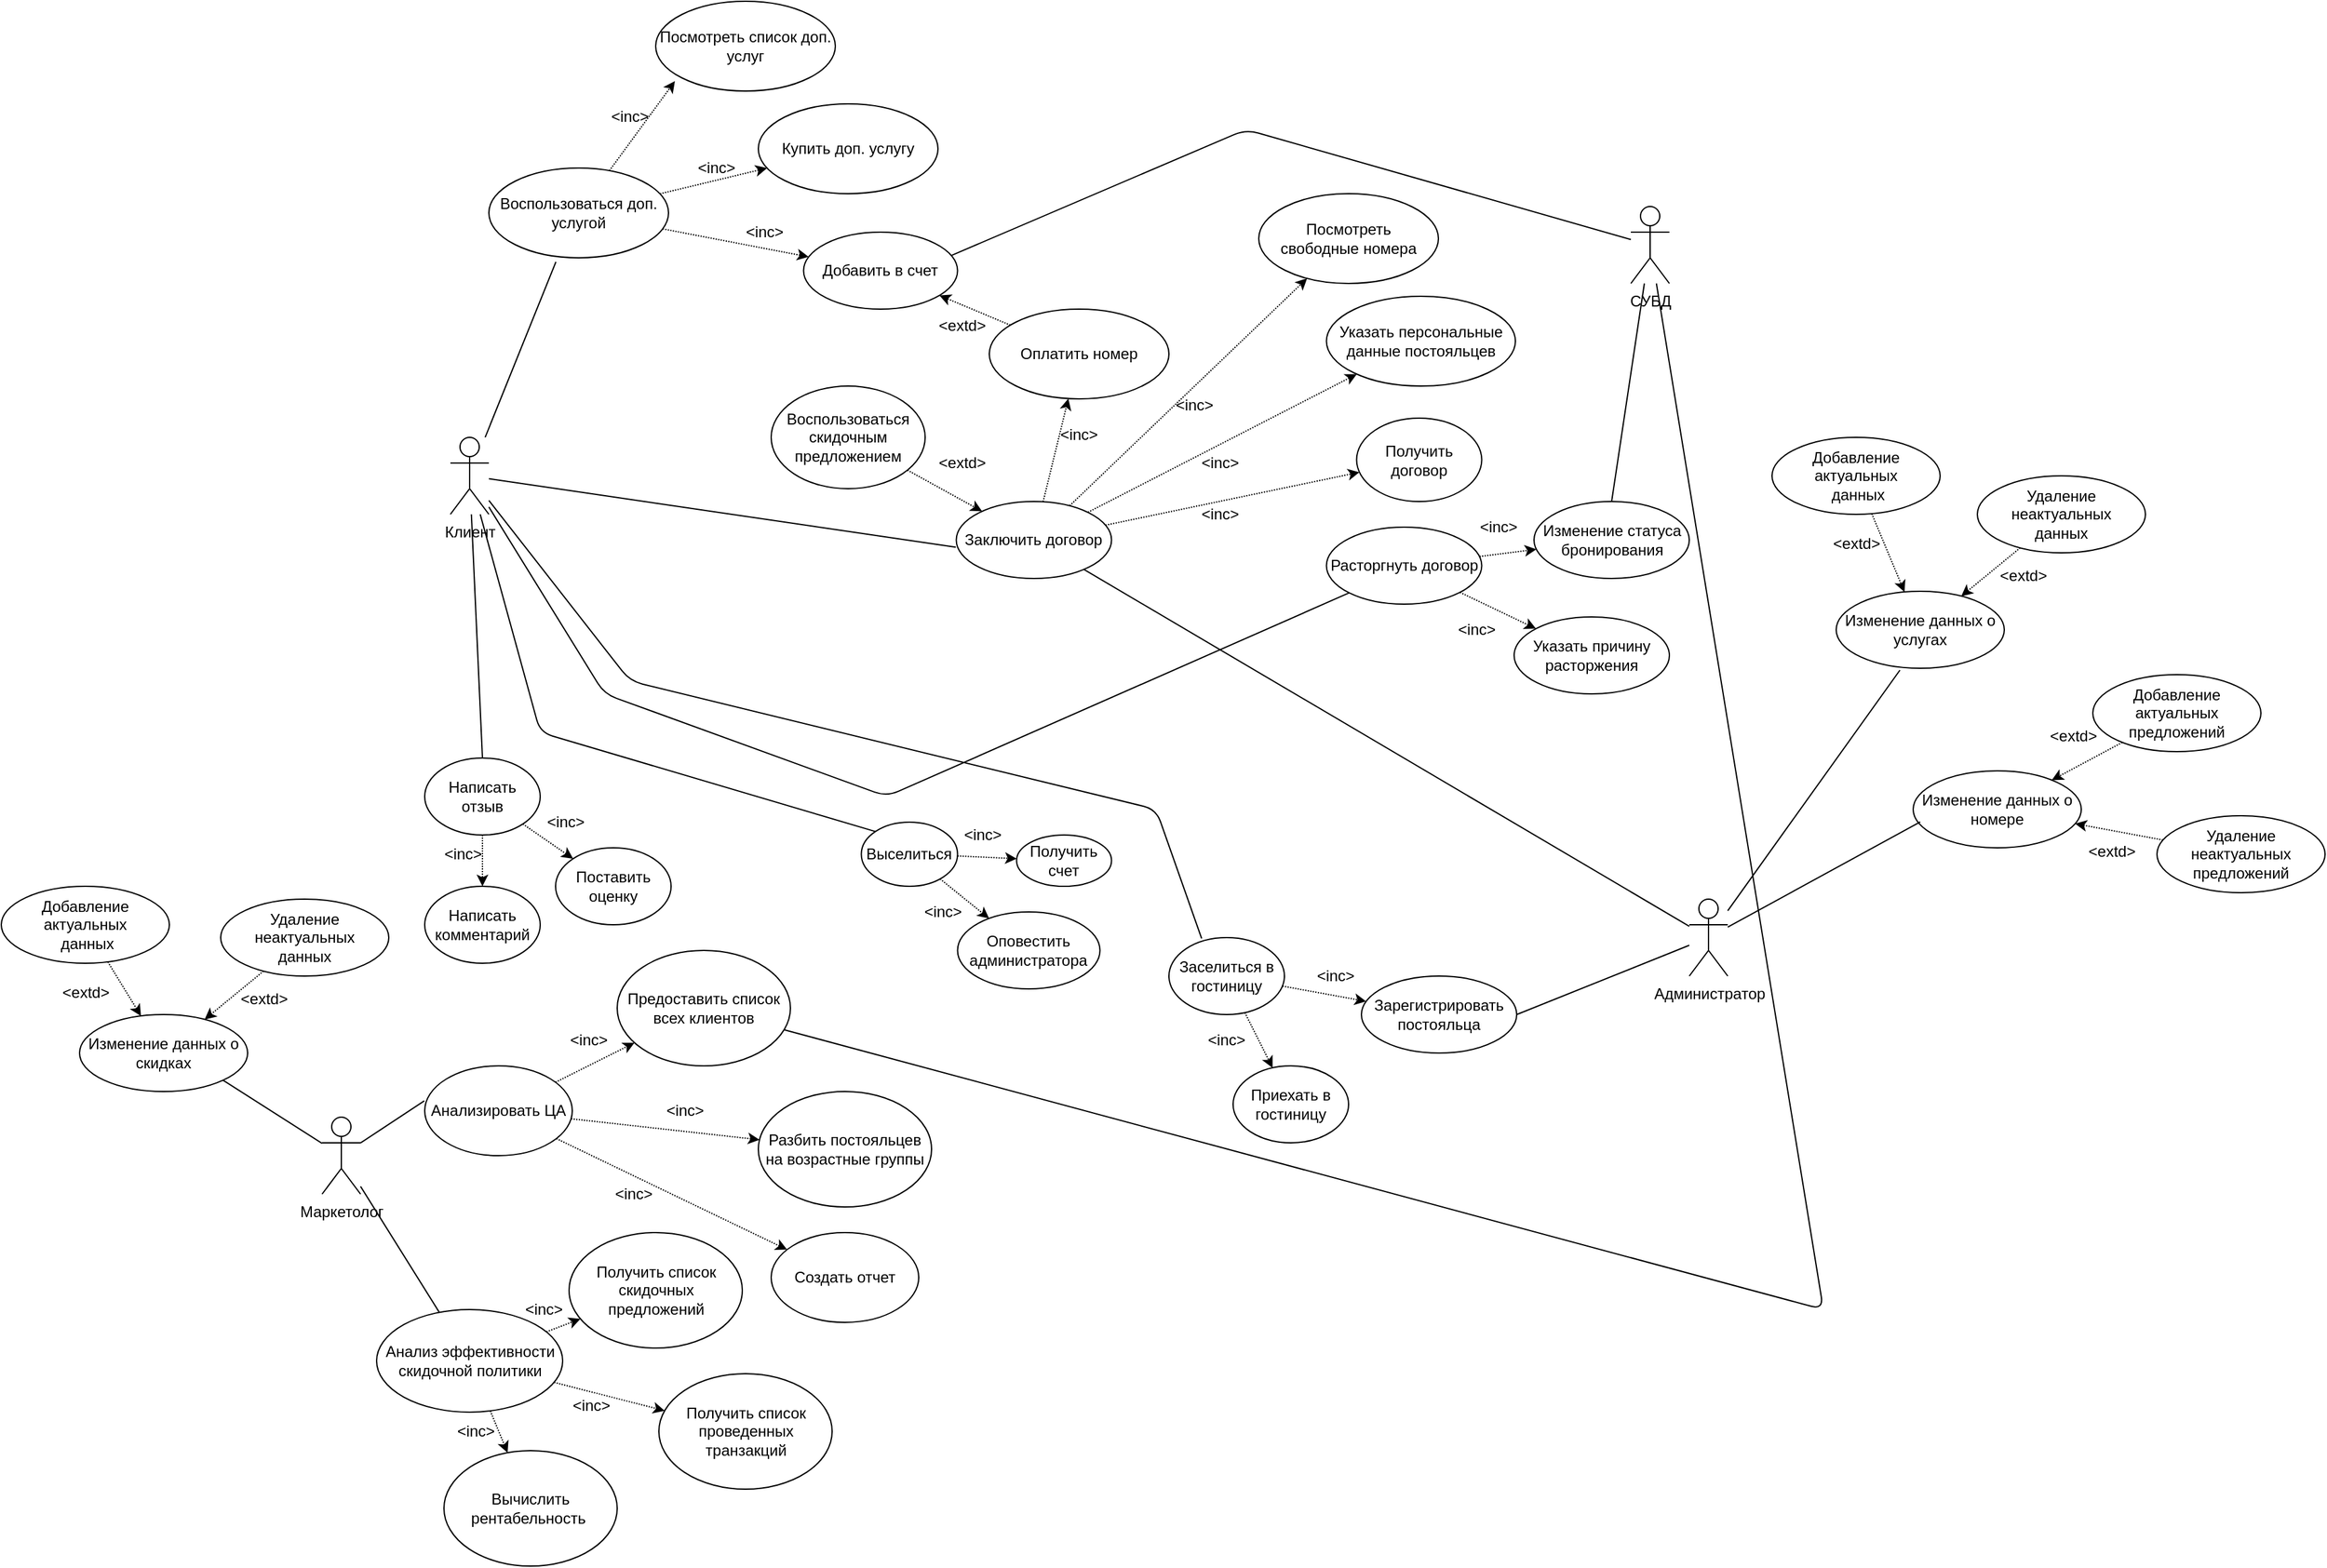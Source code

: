 <mxfile version="13.7.3" type="device"><diagram id="mMYUDQCK9vZuDB9S1n3o" name="Page-1"><mxGraphModel dx="1865" dy="1776" grid="1" gridSize="10" guides="1" tooltips="1" connect="1" arrows="1" fold="1" page="1" pageScale="1" pageWidth="827" pageHeight="1169" math="0" shadow="0"><root><mxCell id="0"/><mxCell id="1" parent="0"/><mxCell id="CtyjQxz57AjTpVeoklYc-20" value="Поставить оценку" style="ellipse;whiteSpace=wrap;html=1;shadow=0;" parent="1" vertex="1"><mxGeometry x="112" y="360" width="90" height="60" as="geometry"/></mxCell><mxCell id="CtyjQxz57AjTpVeoklYc-1" value="Клиент" style="shape=umlActor;verticalLabelPosition=bottom;verticalAlign=top;html=1;outlineConnect=0;" parent="1" vertex="1"><mxGeometry x="30" y="40" width="30" height="60" as="geometry"/></mxCell><mxCell id="CtyjQxz57AjTpVeoklYc-2" value="Администратор" style="shape=umlActor;verticalLabelPosition=bottom;verticalAlign=top;html=1;outlineConnect=0;" parent="1" vertex="1"><mxGeometry x="995.5" y="400" width="30" height="60" as="geometry"/></mxCell><mxCell id="CtyjQxz57AjTpVeoklYc-4" value="СУБД" style="shape=umlActor;verticalLabelPosition=bottom;verticalAlign=top;html=1;outlineConnect=0;" parent="1" vertex="1"><mxGeometry x="950" y="-140" width="30" height="60" as="geometry"/></mxCell><mxCell id="CtyjQxz57AjTpVeoklYc-10" value="Посмотреть &lt;br&gt;свободные номера" style="ellipse;whiteSpace=wrap;html=1;" parent="1" vertex="1"><mxGeometry x="660" y="-150" width="140" height="70" as="geometry"/></mxCell><mxCell id="CtyjQxz57AjTpVeoklYc-121" style="edgeStyle=none;rounded=0;orthogonalLoop=1;jettySize=auto;html=1;dashed=1;dashPattern=1 1;" parent="1" source="CtyjQxz57AjTpVeoklYc-12" target="CtyjQxz57AjTpVeoklYc-41" edge="1"><mxGeometry relative="1" as="geometry"/></mxCell><mxCell id="CtyjQxz57AjTpVeoklYc-12" value="Оплатить номер" style="ellipse;whiteSpace=wrap;html=1;" parent="1" vertex="1"><mxGeometry x="450" y="-60" width="140" height="70" as="geometry"/></mxCell><mxCell id="CtyjQxz57AjTpVeoklYc-14" value="Получить договор" style="ellipse;whiteSpace=wrap;html=1;" parent="1" vertex="1"><mxGeometry x="736.25" y="25" width="97.5" height="65" as="geometry"/></mxCell><mxCell id="CtyjQxz57AjTpVeoklYc-119" style="edgeStyle=none;rounded=0;orthogonalLoop=1;jettySize=auto;html=1;dashed=1;dashPattern=1 1;" parent="1" source="CtyjQxz57AjTpVeoklYc-16" target="CtyjQxz57AjTpVeoklYc-45" edge="1"><mxGeometry relative="1" as="geometry"/></mxCell><mxCell id="CtyjQxz57AjTpVeoklYc-16" value="Воспользоваться скидочным предложением" style="ellipse;whiteSpace=wrap;html=1;" parent="1" vertex="1"><mxGeometry x="280" width="120" height="80" as="geometry"/></mxCell><mxCell id="CtyjQxz57AjTpVeoklYc-22" style="edgeStyle=none;rounded=0;orthogonalLoop=1;jettySize=auto;html=1;dashed=1;dashPattern=1 1;" parent="1" source="CtyjQxz57AjTpVeoklYc-19" target="CtyjQxz57AjTpVeoklYc-21" edge="1"><mxGeometry relative="1" as="geometry"/></mxCell><mxCell id="CtyjQxz57AjTpVeoklYc-23" style="edgeStyle=none;rounded=0;orthogonalLoop=1;jettySize=auto;html=1;dashed=1;dashPattern=1 1;" parent="1" source="CtyjQxz57AjTpVeoklYc-19" target="CtyjQxz57AjTpVeoklYc-20" edge="1"><mxGeometry relative="1" as="geometry"/></mxCell><mxCell id="CtyjQxz57AjTpVeoklYc-19" value="Написать отзыв" style="ellipse;whiteSpace=wrap;html=1;" parent="1" vertex="1"><mxGeometry x="10" y="290" width="90" height="60" as="geometry"/></mxCell><mxCell id="CtyjQxz57AjTpVeoklYc-21" value="Написать комментарий" style="ellipse;whiteSpace=wrap;html=1;" parent="1" vertex="1"><mxGeometry x="10" y="390" width="90" height="60" as="geometry"/></mxCell><mxCell id="CtyjQxz57AjTpVeoklYc-34" style="edgeStyle=none;rounded=0;orthogonalLoop=1;jettySize=auto;html=1;dashed=1;dashPattern=1 1;" parent="1" source="CtyjQxz57AjTpVeoklYc-29" target="CtyjQxz57AjTpVeoklYc-31" edge="1"><mxGeometry relative="1" as="geometry"/></mxCell><mxCell id="CtyjQxz57AjTpVeoklYc-35" style="edgeStyle=none;rounded=0;orthogonalLoop=1;jettySize=auto;html=1;dashed=1;dashPattern=1 1;" parent="1" source="CtyjQxz57AjTpVeoklYc-29" target="CtyjQxz57AjTpVeoklYc-32" edge="1"><mxGeometry relative="1" as="geometry"/></mxCell><mxCell id="CtyjQxz57AjTpVeoklYc-29" value="Выселиться" style="ellipse;whiteSpace=wrap;html=1;" parent="1" vertex="1"><mxGeometry x="350.25" y="340" width="75" height="50" as="geometry"/></mxCell><mxCell id="CtyjQxz57AjTpVeoklYc-31" value="Оповестить администратора" style="ellipse;whiteSpace=wrap;html=1;" parent="1" vertex="1"><mxGeometry x="425.25" y="410" width="111" height="60" as="geometry"/></mxCell><mxCell id="CtyjQxz57AjTpVeoklYc-32" value="Получить счет" style="ellipse;whiteSpace=wrap;html=1;" parent="1" vertex="1"><mxGeometry x="471.25" y="350" width="74" height="40" as="geometry"/></mxCell><mxCell id="CtyjQxz57AjTpVeoklYc-39" style="edgeStyle=none;rounded=0;orthogonalLoop=1;jettySize=auto;html=1;dashed=1;dashPattern=1 1;" parent="1" source="CtyjQxz57AjTpVeoklYc-36" target="CtyjQxz57AjTpVeoklYc-38" edge="1"><mxGeometry relative="1" as="geometry"/></mxCell><mxCell id="CtyjQxz57AjTpVeoklYc-68" style="edgeStyle=none;rounded=0;orthogonalLoop=1;jettySize=auto;html=1;dashed=1;dashPattern=1 1;" parent="1" source="CtyjQxz57AjTpVeoklYc-36" target="CtyjQxz57AjTpVeoklYc-67" edge="1"><mxGeometry relative="1" as="geometry"/></mxCell><mxCell id="CtyjQxz57AjTpVeoklYc-36" value="Заселиться в гостиницу" style="ellipse;whiteSpace=wrap;html=1;" parent="1" vertex="1"><mxGeometry x="590" y="430" width="90" height="60" as="geometry"/></mxCell><mxCell id="CtyjQxz57AjTpVeoklYc-38" value="Зарегистрировать&lt;br&gt;постояльца" style="ellipse;whiteSpace=wrap;html=1;" parent="1" vertex="1"><mxGeometry x="740" y="460" width="121" height="60" as="geometry"/></mxCell><mxCell id="CtyjQxz57AjTpVeoklYc-41" value="Добавить в счет" style="ellipse;whiteSpace=wrap;html=1;" parent="1" vertex="1"><mxGeometry x="305.25" y="-120" width="120" height="60" as="geometry"/></mxCell><mxCell id="CtyjQxz57AjTpVeoklYc-51" style="edgeStyle=none;rounded=0;orthogonalLoop=1;jettySize=auto;html=1;dashed=1;dashPattern=1 1;" parent="1" source="CtyjQxz57AjTpVeoklYc-45" target="CtyjQxz57AjTpVeoklYc-48" edge="1"><mxGeometry relative="1" as="geometry"/></mxCell><mxCell id="CtyjQxz57AjTpVeoklYc-117" style="edgeStyle=none;rounded=0;orthogonalLoop=1;jettySize=auto;html=1;dashed=1;dashPattern=1 1;" parent="1" source="CtyjQxz57AjTpVeoklYc-45" target="CtyjQxz57AjTpVeoklYc-14" edge="1"><mxGeometry relative="1" as="geometry"/></mxCell><mxCell id="CtyjQxz57AjTpVeoklYc-118" style="edgeStyle=none;rounded=0;orthogonalLoop=1;jettySize=auto;html=1;dashed=1;dashPattern=1 1;" parent="1" source="CtyjQxz57AjTpVeoklYc-45" target="CtyjQxz57AjTpVeoklYc-10" edge="1"><mxGeometry relative="1" as="geometry"/></mxCell><mxCell id="CtyjQxz57AjTpVeoklYc-120" style="edgeStyle=none;rounded=0;orthogonalLoop=1;jettySize=auto;html=1;dashed=1;dashPattern=1 1;" parent="1" source="CtyjQxz57AjTpVeoklYc-45" target="CtyjQxz57AjTpVeoklYc-12" edge="1"><mxGeometry relative="1" as="geometry"/></mxCell><mxCell id="CtyjQxz57AjTpVeoklYc-45" value="Заключить договор" style="ellipse;whiteSpace=wrap;html=1;" parent="1" vertex="1"><mxGeometry x="424.25" y="90" width="121" height="60" as="geometry"/></mxCell><mxCell id="CtyjQxz57AjTpVeoklYc-48" value="Указать персональные данные постояльцев" style="ellipse;whiteSpace=wrap;html=1;" parent="1" vertex="1"><mxGeometry x="712.75" y="-70" width="147.25" height="70" as="geometry"/></mxCell><mxCell id="CtyjQxz57AjTpVeoklYc-55" style="edgeStyle=none;rounded=0;orthogonalLoop=1;jettySize=auto;html=1;dashed=1;dashPattern=1 1;" parent="1" source="CtyjQxz57AjTpVeoklYc-52" target="CtyjQxz57AjTpVeoklYc-53" edge="1"><mxGeometry relative="1" as="geometry"/></mxCell><mxCell id="CtyjQxz57AjTpVeoklYc-123" style="edgeStyle=none;rounded=0;orthogonalLoop=1;jettySize=auto;html=1;dashed=1;dashPattern=1 1;" parent="1" source="CtyjQxz57AjTpVeoklYc-52" target="CtyjQxz57AjTpVeoklYc-122" edge="1"><mxGeometry relative="1" as="geometry"/></mxCell><mxCell id="CtyjQxz57AjTpVeoklYc-52" value="Расторгнуть договор" style="ellipse;whiteSpace=wrap;html=1;" parent="1" vertex="1"><mxGeometry x="712.75" y="110" width="121" height="60" as="geometry"/></mxCell><mxCell id="CtyjQxz57AjTpVeoklYc-53" value="Изменение статуса бронирования" style="ellipse;whiteSpace=wrap;html=1;" parent="1" vertex="1"><mxGeometry x="874.5" y="90" width="121" height="60" as="geometry"/></mxCell><mxCell id="CtyjQxz57AjTpVeoklYc-62" style="edgeStyle=none;rounded=0;orthogonalLoop=1;jettySize=auto;html=1;entryX=0.107;entryY=0.89;entryDx=0;entryDy=0;entryPerimeter=0;dashed=1;dashPattern=1 1;" parent="1" source="CtyjQxz57AjTpVeoklYc-59" target="CtyjQxz57AjTpVeoklYc-60" edge="1"><mxGeometry relative="1" as="geometry"/></mxCell><mxCell id="CtyjQxz57AjTpVeoklYc-63" style="edgeStyle=none;rounded=0;orthogonalLoop=1;jettySize=auto;html=1;dashed=1;dashPattern=1 1;" parent="1" source="CtyjQxz57AjTpVeoklYc-59" target="CtyjQxz57AjTpVeoklYc-61" edge="1"><mxGeometry relative="1" as="geometry"/></mxCell><mxCell id="CtyjQxz57AjTpVeoklYc-65" style="edgeStyle=none;rounded=0;orthogonalLoop=1;jettySize=auto;html=1;dashed=1;dashPattern=1 1;" parent="1" source="CtyjQxz57AjTpVeoklYc-59" target="CtyjQxz57AjTpVeoklYc-41" edge="1"><mxGeometry relative="1" as="geometry"/></mxCell><mxCell id="CtyjQxz57AjTpVeoklYc-59" value="Воспользоваться доп. услугой" style="ellipse;whiteSpace=wrap;html=1;" parent="1" vertex="1"><mxGeometry x="60" y="-170" width="140" height="70" as="geometry"/></mxCell><mxCell id="CtyjQxz57AjTpVeoklYc-60" value="Посмотреть список доп.&lt;br&gt;услуг&lt;span style=&quot;color: rgba(0 , 0 , 0 , 0) ; font-family: monospace ; font-size: 0px&quot;&gt;%3CmxGraphModel%3E%3Croot%3E%3CmxCell%20id%3D%220%22%2F%3E%3CmxCell%20id%3D%221%22%20parent%3D%220%22%2F%3E%3CmxCell%20id%3D%222%22%20value%3D%22%D0%9F%D1%80%D0%B8%D0%BE%D0%B1%D1%80%D0%B5%D1%81%D1%82%D0%B8%20%D0%B4%D0%BE%D0%BF.%26lt%3Bbr%26gt%3B%D1%83%D1%81%D0%BB%D1%83%D0%B3%D1%83%22%20style%3D%22ellipse%3BwhiteSpace%3Dwrap%3Bhtml%3D1%3B%22%20vertex%3D%221%22%20parent%3D%221%22%3E%3CmxGeometry%20x%3D%22100%22%20y%3D%22-180%22%20width%3D%22140%22%20height%3D%2270%22%20as%3D%22geometry%22%2F%3E%3C%2FmxCell%3E%3C%2Froot%3E%3C%2FmxGraphModel%3E&lt;/span&gt;" style="ellipse;whiteSpace=wrap;html=1;" parent="1" vertex="1"><mxGeometry x="190" y="-300" width="140" height="70" as="geometry"/></mxCell><mxCell id="CtyjQxz57AjTpVeoklYc-61" value="Купить доп. услугу" style="ellipse;whiteSpace=wrap;html=1;" parent="1" vertex="1"><mxGeometry x="270" y="-220" width="140" height="70" as="geometry"/></mxCell><mxCell id="CtyjQxz57AjTpVeoklYc-66" value="Маркетолог" style="shape=umlActor;verticalLabelPosition=bottom;verticalAlign=top;html=1;outlineConnect=0;" parent="1" vertex="1"><mxGeometry x="-70" y="570" width="30" height="60" as="geometry"/></mxCell><mxCell id="CtyjQxz57AjTpVeoklYc-67" value="Приехать в гостиницу" style="ellipse;whiteSpace=wrap;html=1;" parent="1" vertex="1"><mxGeometry x="640" y="530" width="90" height="60" as="geometry"/></mxCell><mxCell id="CtyjQxz57AjTpVeoklYc-71" style="edgeStyle=none;rounded=0;orthogonalLoop=1;jettySize=auto;html=1;dashed=1;dashPattern=1 1;" parent="1" source="CtyjQxz57AjTpVeoklYc-69" target="CtyjQxz57AjTpVeoklYc-70" edge="1"><mxGeometry relative="1" as="geometry"/></mxCell><mxCell id="CtyjQxz57AjTpVeoklYc-73" style="edgeStyle=none;rounded=0;orthogonalLoop=1;jettySize=auto;html=1;dashed=1;dashPattern=1 1;" parent="1" source="CtyjQxz57AjTpVeoklYc-69" target="CtyjQxz57AjTpVeoklYc-72" edge="1"><mxGeometry relative="1" as="geometry"/></mxCell><mxCell id="CtyjQxz57AjTpVeoklYc-129" style="edgeStyle=none;rounded=0;orthogonalLoop=1;jettySize=auto;html=1;dashed=1;dashPattern=1 1;" parent="1" source="CtyjQxz57AjTpVeoklYc-69" target="CtyjQxz57AjTpVeoklYc-128" edge="1"><mxGeometry relative="1" as="geometry"/></mxCell><mxCell id="CtyjQxz57AjTpVeoklYc-69" value="Анализировать ЦА" style="ellipse;whiteSpace=wrap;html=1;" parent="1" vertex="1"><mxGeometry x="10" y="530" width="115" height="70" as="geometry"/></mxCell><mxCell id="CtyjQxz57AjTpVeoklYc-70" value="Предоставить список всех клиентов" style="ellipse;whiteSpace=wrap;html=1;" parent="1" vertex="1"><mxGeometry x="160" y="440" width="135" height="90" as="geometry"/></mxCell><mxCell id="CtyjQxz57AjTpVeoklYc-72" value="Разбить постояльцев на возрастные группы" style="ellipse;whiteSpace=wrap;html=1;" parent="1" vertex="1"><mxGeometry x="270" y="550" width="135" height="90" as="geometry"/></mxCell><mxCell id="CtyjQxz57AjTpVeoklYc-79" value="Изменение данных о номере" style="ellipse;whiteSpace=wrap;html=1;" parent="1" vertex="1"><mxGeometry x="1170" y="300" width="131" height="60" as="geometry"/></mxCell><mxCell id="CtyjQxz57AjTpVeoklYc-97" style="edgeStyle=none;rounded=0;orthogonalLoop=1;jettySize=auto;html=1;dashed=1;dashPattern=1 1;" parent="1" source="CtyjQxz57AjTpVeoklYc-80" target="CtyjQxz57AjTpVeoklYc-79" edge="1"><mxGeometry relative="1" as="geometry"/></mxCell><mxCell id="CtyjQxz57AjTpVeoklYc-80" value="Удаление неактуальных предложений" style="ellipse;whiteSpace=wrap;html=1;" parent="1" vertex="1"><mxGeometry x="1360" y="335" width="131" height="60" as="geometry"/></mxCell><mxCell id="CtyjQxz57AjTpVeoklYc-98" style="edgeStyle=none;rounded=0;orthogonalLoop=1;jettySize=auto;html=1;dashed=1;dashPattern=1 1;" parent="1" source="CtyjQxz57AjTpVeoklYc-81" target="CtyjQxz57AjTpVeoklYc-79" edge="1"><mxGeometry relative="1" as="geometry"/></mxCell><mxCell id="CtyjQxz57AjTpVeoklYc-81" value="Добавление актуальных предложений" style="ellipse;whiteSpace=wrap;html=1;" parent="1" vertex="1"><mxGeometry x="1310" y="225" width="131" height="60" as="geometry"/></mxCell><mxCell id="CtyjQxz57AjTpVeoklYc-86" value="Изменение данных о услугах" style="ellipse;whiteSpace=wrap;html=1;" parent="1" vertex="1"><mxGeometry x="1110" y="160" width="131" height="60" as="geometry"/></mxCell><mxCell id="CtyjQxz57AjTpVeoklYc-95" style="edgeStyle=none;rounded=0;orthogonalLoop=1;jettySize=auto;html=1;dashed=1;dashPattern=1 1;" parent="1" source="CtyjQxz57AjTpVeoklYc-90" target="CtyjQxz57AjTpVeoklYc-86" edge="1"><mxGeometry relative="1" as="geometry"/></mxCell><mxCell id="CtyjQxz57AjTpVeoklYc-90" value="Добавление актуальных&lt;br&gt;&amp;nbsp;данных" style="ellipse;whiteSpace=wrap;html=1;" parent="1" vertex="1"><mxGeometry x="1060" y="40" width="131" height="60" as="geometry"/></mxCell><mxCell id="CtyjQxz57AjTpVeoklYc-96" style="edgeStyle=none;rounded=0;orthogonalLoop=1;jettySize=auto;html=1;dashed=1;dashPattern=1 1;" parent="1" source="CtyjQxz57AjTpVeoklYc-91" target="CtyjQxz57AjTpVeoklYc-86" edge="1"><mxGeometry relative="1" as="geometry"/></mxCell><mxCell id="CtyjQxz57AjTpVeoklYc-91" value="Удаление неактуальных &lt;br&gt;данных" style="ellipse;whiteSpace=wrap;html=1;" parent="1" vertex="1"><mxGeometry x="1220" y="70" width="131" height="60" as="geometry"/></mxCell><mxCell id="CtyjQxz57AjTpVeoklYc-99" style="edgeStyle=none;rounded=0;orthogonalLoop=1;jettySize=auto;html=1;dashed=1;dashPattern=1 1;" parent="1" source="CtyjQxz57AjTpVeoklYc-101" target="CtyjQxz57AjTpVeoklYc-102" edge="1"><mxGeometry relative="1" as="geometry"/></mxCell><mxCell id="CtyjQxz57AjTpVeoklYc-100" style="edgeStyle=none;rounded=0;orthogonalLoop=1;jettySize=auto;html=1;dashed=1;dashPattern=1 1;" parent="1" source="CtyjQxz57AjTpVeoklYc-101" target="CtyjQxz57AjTpVeoklYc-103" edge="1"><mxGeometry relative="1" as="geometry"/></mxCell><mxCell id="CtyjQxz57AjTpVeoklYc-106" style="edgeStyle=none;rounded=0;orthogonalLoop=1;jettySize=auto;html=1;dashed=1;dashPattern=1 1;" parent="1" source="CtyjQxz57AjTpVeoklYc-101" target="CtyjQxz57AjTpVeoklYc-105" edge="1"><mxGeometry relative="1" as="geometry"/></mxCell><mxCell id="CtyjQxz57AjTpVeoklYc-101" value="Анализ эффективности скидочной политики" style="ellipse;whiteSpace=wrap;html=1;" parent="1" vertex="1"><mxGeometry x="-27.5" y="720" width="145" height="80" as="geometry"/></mxCell><mxCell id="CtyjQxz57AjTpVeoklYc-102" value="Получить список скидочных предложений" style="ellipse;whiteSpace=wrap;html=1;" parent="1" vertex="1"><mxGeometry x="122.5" y="660" width="135" height="90" as="geometry"/></mxCell><mxCell id="CtyjQxz57AjTpVeoklYc-103" value="Получить список проведенных транзакций" style="ellipse;whiteSpace=wrap;html=1;" parent="1" vertex="1"><mxGeometry x="192.5" y="770" width="135" height="90" as="geometry"/></mxCell><mxCell id="CtyjQxz57AjTpVeoklYc-105" value="Вычислить рентабельность&amp;nbsp;" style="ellipse;whiteSpace=wrap;html=1;" parent="1" vertex="1"><mxGeometry x="25" y="830" width="135" height="90" as="geometry"/></mxCell><mxCell id="CtyjQxz57AjTpVeoklYc-107" value="Изменение данных о скидках" style="ellipse;whiteSpace=wrap;html=1;" parent="1" vertex="1"><mxGeometry x="-259" y="490" width="131" height="60" as="geometry"/></mxCell><mxCell id="CtyjQxz57AjTpVeoklYc-108" style="edgeStyle=none;rounded=0;orthogonalLoop=1;jettySize=auto;html=1;dashed=1;dashPattern=1 1;" parent="1" source="CtyjQxz57AjTpVeoklYc-109" target="CtyjQxz57AjTpVeoklYc-107" edge="1"><mxGeometry relative="1" as="geometry"><mxPoint x="-231.222" y="429.468" as="sourcePoint"/></mxGeometry></mxCell><mxCell id="CtyjQxz57AjTpVeoklYc-109" value="Добавление актуальных&lt;br&gt;&amp;nbsp;данных" style="ellipse;whiteSpace=wrap;html=1;" parent="1" vertex="1"><mxGeometry x="-320" y="390" width="131" height="60" as="geometry"/></mxCell><mxCell id="CtyjQxz57AjTpVeoklYc-110" style="edgeStyle=none;rounded=0;orthogonalLoop=1;jettySize=auto;html=1;dashed=1;dashPattern=1 1;" parent="1" source="CtyjQxz57AjTpVeoklYc-111" target="CtyjQxz57AjTpVeoklYc-107" edge="1"><mxGeometry relative="1" as="geometry"/></mxCell><mxCell id="CtyjQxz57AjTpVeoklYc-111" value="Удаление неактуальных &lt;br&gt;данных" style="ellipse;whiteSpace=wrap;html=1;" parent="1" vertex="1"><mxGeometry x="-149" y="400" width="131" height="60" as="geometry"/></mxCell><mxCell id="CtyjQxz57AjTpVeoklYc-122" value="Указать причину расторжения" style="ellipse;whiteSpace=wrap;html=1;" parent="1" vertex="1"><mxGeometry x="859" y="180" width="121" height="60" as="geometry"/></mxCell><mxCell id="CtyjQxz57AjTpVeoklYc-128" value="Создать отчет" style="ellipse;whiteSpace=wrap;html=1;" parent="1" vertex="1"><mxGeometry x="280" y="660" width="115" height="70" as="geometry"/></mxCell><mxCell id="iVyqN8BsgSCQqvqGCY0v-1" value="&amp;lt;inc&amp;gt;" style="text;html=1;strokeColor=none;fillColor=none;align=center;verticalAlign=middle;whiteSpace=wrap;rounded=0;" parent="1" vertex="1"><mxGeometry x="150" y="-220" width="40" height="20" as="geometry"/></mxCell><mxCell id="iVyqN8BsgSCQqvqGCY0v-2" value="&amp;lt;inc&amp;gt;" style="text;html=1;strokeColor=none;fillColor=none;align=center;verticalAlign=middle;whiteSpace=wrap;rounded=0;" parent="1" vertex="1"><mxGeometry x="220" y="-180" width="35" height="20" as="geometry"/></mxCell><mxCell id="iVyqN8BsgSCQqvqGCY0v-3" value="&amp;lt;inc&amp;gt;" style="text;html=1;strokeColor=none;fillColor=none;align=center;verticalAlign=middle;whiteSpace=wrap;rounded=0;" parent="1" vertex="1"><mxGeometry x="255" y="-130" width="40" height="20" as="geometry"/></mxCell><mxCell id="iVyqN8BsgSCQqvqGCY0v-4" value="&amp;lt;inc&amp;gt;" style="text;html=1;strokeColor=none;fillColor=none;align=center;verticalAlign=middle;whiteSpace=wrap;rounded=0;" parent="1" vertex="1"><mxGeometry x="100" y="330" width="40" height="20" as="geometry"/></mxCell><mxCell id="iVyqN8BsgSCQqvqGCY0v-5" value="&amp;lt;inc&amp;gt;" style="text;html=1;strokeColor=none;fillColor=none;align=center;verticalAlign=middle;whiteSpace=wrap;rounded=0;" parent="1" vertex="1"><mxGeometry x="20" y="355" width="40" height="20" as="geometry"/></mxCell><mxCell id="iVyqN8BsgSCQqvqGCY0v-6" value="&amp;lt;inc&amp;gt;" style="text;html=1;strokeColor=none;fillColor=none;align=center;verticalAlign=middle;whiteSpace=wrap;rounded=0;" parent="1" vertex="1"><mxGeometry x="394" y="400" width="40" height="20" as="geometry"/></mxCell><mxCell id="iVyqN8BsgSCQqvqGCY0v-7" value="&amp;lt;inc&amp;gt;" style="text;html=1;strokeColor=none;fillColor=none;align=center;verticalAlign=middle;whiteSpace=wrap;rounded=0;" parent="1" vertex="1"><mxGeometry x="425.25" y="340" width="40" height="20" as="geometry"/></mxCell><mxCell id="iVyqN8BsgSCQqvqGCY0v-8" value="&amp;lt;inc&amp;gt;" style="text;html=1;strokeColor=none;fillColor=none;align=center;verticalAlign=middle;whiteSpace=wrap;rounded=0;" parent="1" vertex="1"><mxGeometry x="117.5" y="500" width="40" height="20" as="geometry"/></mxCell><mxCell id="iVyqN8BsgSCQqvqGCY0v-9" value="&amp;lt;inc&amp;gt;" style="text;html=1;strokeColor=none;fillColor=none;align=center;verticalAlign=middle;whiteSpace=wrap;rounded=0;" parent="1" vertex="1"><mxGeometry x="192.5" y="555" width="40" height="20" as="geometry"/></mxCell><mxCell id="iVyqN8BsgSCQqvqGCY0v-10" value="&amp;lt;inc&amp;gt;" style="text;html=1;strokeColor=none;fillColor=none;align=center;verticalAlign=middle;whiteSpace=wrap;rounded=0;" parent="1" vertex="1"><mxGeometry x="152.5" y="620" width="40" height="20" as="geometry"/></mxCell><mxCell id="iVyqN8BsgSCQqvqGCY0v-11" value="&amp;lt;inc&amp;gt;" style="text;html=1;strokeColor=none;fillColor=none;align=center;verticalAlign=middle;whiteSpace=wrap;rounded=0;" parent="1" vertex="1"><mxGeometry x="82.5" y="710" width="40" height="20" as="geometry"/></mxCell><mxCell id="iVyqN8BsgSCQqvqGCY0v-12" value="&amp;lt;inc&amp;gt;" style="text;html=1;strokeColor=none;fillColor=none;align=center;verticalAlign=middle;whiteSpace=wrap;rounded=0;" parent="1" vertex="1"><mxGeometry x="30" y="805" width="40" height="20" as="geometry"/></mxCell><mxCell id="iVyqN8BsgSCQqvqGCY0v-13" value="&amp;lt;inc&amp;gt;" style="text;html=1;strokeColor=none;fillColor=none;align=center;verticalAlign=middle;whiteSpace=wrap;rounded=0;" parent="1" vertex="1"><mxGeometry x="120" y="785" width="40" height="20" as="geometry"/></mxCell><mxCell id="iVyqN8BsgSCQqvqGCY0v-14" value="&amp;lt;inc&amp;gt;" style="text;html=1;strokeColor=none;fillColor=none;align=center;verticalAlign=middle;whiteSpace=wrap;rounded=0;" parent="1" vertex="1"><mxGeometry x="615" y="500" width="40" height="20" as="geometry"/></mxCell><mxCell id="iVyqN8BsgSCQqvqGCY0v-15" value="&amp;lt;inc&amp;gt;" style="text;html=1;strokeColor=none;fillColor=none;align=center;verticalAlign=middle;whiteSpace=wrap;rounded=0;" parent="1" vertex="1"><mxGeometry x="700" y="450" width="40" height="20" as="geometry"/></mxCell><mxCell id="iVyqN8BsgSCQqvqGCY0v-16" value="&amp;lt;inc&amp;gt;" style="text;html=1;strokeColor=none;fillColor=none;align=center;verticalAlign=middle;whiteSpace=wrap;rounded=0;" parent="1" vertex="1"><mxGeometry x="827" y="100" width="40" height="20" as="geometry"/></mxCell><mxCell id="iVyqN8BsgSCQqvqGCY0v-17" value="&amp;lt;inc&amp;gt;" style="text;html=1;strokeColor=none;fillColor=none;align=center;verticalAlign=middle;whiteSpace=wrap;rounded=0;" parent="1" vertex="1"><mxGeometry x="810" y="180" width="40" height="20" as="geometry"/></mxCell><mxCell id="iVyqN8BsgSCQqvqGCY0v-18" value="&amp;lt;inc&amp;gt;" style="text;html=1;strokeColor=none;fillColor=none;align=center;verticalAlign=middle;whiteSpace=wrap;rounded=0;" parent="1" vertex="1"><mxGeometry x="610" y="90" width="40" height="20" as="geometry"/></mxCell><mxCell id="iVyqN8BsgSCQqvqGCY0v-19" value="&amp;lt;inc&amp;gt;" style="text;html=1;strokeColor=none;fillColor=none;align=center;verticalAlign=middle;whiteSpace=wrap;rounded=0;" parent="1" vertex="1"><mxGeometry x="610" y="50" width="40" height="20" as="geometry"/></mxCell><mxCell id="iVyqN8BsgSCQqvqGCY0v-20" value="&amp;lt;inc&amp;gt;" style="text;html=1;strokeColor=none;fillColor=none;align=center;verticalAlign=middle;whiteSpace=wrap;rounded=0;" parent="1" vertex="1"><mxGeometry x="590" y="5" width="40" height="20" as="geometry"/></mxCell><mxCell id="iVyqN8BsgSCQqvqGCY0v-21" value="&amp;lt;inc&amp;gt;" style="text;html=1;strokeColor=none;fillColor=none;align=center;verticalAlign=middle;whiteSpace=wrap;rounded=0;" parent="1" vertex="1"><mxGeometry x="505" y="25" width="30" height="25" as="geometry"/></mxCell><mxCell id="iVyqN8BsgSCQqvqGCY0v-23" value="&amp;lt;extd&amp;gt;" style="text;html=1;strokeColor=none;fillColor=none;align=center;verticalAlign=middle;whiteSpace=wrap;rounded=0;" parent="1" vertex="1"><mxGeometry x="414" y="-60" width="30" height="25" as="geometry"/></mxCell><mxCell id="iVyqN8BsgSCQqvqGCY0v-25" value="&amp;lt;extd&amp;gt;" style="text;html=1;strokeColor=none;fillColor=none;align=center;verticalAlign=middle;whiteSpace=wrap;rounded=0;" parent="1" vertex="1"><mxGeometry x="-130" y="465" width="30" height="25" as="geometry"/></mxCell><mxCell id="iVyqN8BsgSCQqvqGCY0v-26" value="&amp;lt;extd&amp;gt;" style="text;html=1;strokeColor=none;fillColor=none;align=center;verticalAlign=middle;whiteSpace=wrap;rounded=0;" parent="1" vertex="1"><mxGeometry x="-269.5" y="460" width="30" height="25" as="geometry"/></mxCell><mxCell id="iVyqN8BsgSCQqvqGCY0v-28" value="&amp;lt;extd&amp;gt;" style="text;html=1;strokeColor=none;fillColor=none;align=center;verticalAlign=middle;whiteSpace=wrap;rounded=0;" parent="1" vertex="1"><mxGeometry x="1310" y="350" width="30" height="25" as="geometry"/></mxCell><mxCell id="iVyqN8BsgSCQqvqGCY0v-29" value="&amp;lt;extd&amp;gt;" style="text;html=1;strokeColor=none;fillColor=none;align=center;verticalAlign=middle;whiteSpace=wrap;rounded=0;" parent="1" vertex="1"><mxGeometry x="1280" y="260" width="30" height="25" as="geometry"/></mxCell><mxCell id="iVyqN8BsgSCQqvqGCY0v-30" value="&amp;lt;extd&amp;gt;" style="text;html=1;strokeColor=none;fillColor=none;align=center;verticalAlign=middle;whiteSpace=wrap;rounded=0;" parent="1" vertex="1"><mxGeometry x="1241" y="135" width="30" height="25" as="geometry"/></mxCell><mxCell id="iVyqN8BsgSCQqvqGCY0v-31" value="&amp;lt;extd&amp;gt;" style="text;html=1;strokeColor=none;fillColor=none;align=center;verticalAlign=middle;whiteSpace=wrap;rounded=0;" parent="1" vertex="1"><mxGeometry x="1110.5" y="110" width="30" height="25" as="geometry"/></mxCell><mxCell id="iVyqN8BsgSCQqvqGCY0v-32" value="&amp;lt;extd&amp;gt;" style="text;html=1;strokeColor=none;fillColor=none;align=center;verticalAlign=middle;whiteSpace=wrap;rounded=0;" parent="1" vertex="1"><mxGeometry x="414" y="47.5" width="30" height="25" as="geometry"/></mxCell><mxCell id="iVyqN8BsgSCQqvqGCY0v-34" value="" style="endArrow=none;html=1;shadow=0;strokeColor=#000000;exitX=0.5;exitY=0;exitDx=0;exitDy=0;" parent="1" source="CtyjQxz57AjTpVeoklYc-19" target="CtyjQxz57AjTpVeoklYc-1" edge="1"><mxGeometry width="50" height="50" relative="1" as="geometry"><mxPoint x="10" y="200" as="sourcePoint"/><mxPoint x="60" y="150" as="targetPoint"/></mxGeometry></mxCell><mxCell id="iVyqN8BsgSCQqvqGCY0v-35" value="" style="endArrow=none;html=1;shadow=0;strokeColor=#000000;exitX=0;exitY=0;exitDx=0;exitDy=0;" parent="1" source="CtyjQxz57AjTpVeoklYc-29" target="CtyjQxz57AjTpVeoklYc-1" edge="1"><mxGeometry width="50" height="50" relative="1" as="geometry"><mxPoint x="-20" y="240" as="sourcePoint"/><mxPoint x="30" y="190" as="targetPoint"/><Array as="points"><mxPoint x="100" y="270"/></Array></mxGeometry></mxCell><mxCell id="iVyqN8BsgSCQqvqGCY0v-36" value="" style="endArrow=none;html=1;shadow=0;strokeColor=#000000;entryX=0;entryY=1;entryDx=0;entryDy=0;" parent="1" source="CtyjQxz57AjTpVeoklYc-1" target="CtyjQxz57AjTpVeoklYc-52" edge="1"><mxGeometry width="50" height="50" relative="1" as="geometry"><mxPoint x="210" y="120" as="sourcePoint"/><mxPoint x="260" y="70" as="targetPoint"/><Array as="points"><mxPoint x="150" y="240"/><mxPoint x="370" y="320"/></Array></mxGeometry></mxCell><mxCell id="iVyqN8BsgSCQqvqGCY0v-37" value="" style="endArrow=none;html=1;shadow=0;strokeColor=#000000;exitX=0.283;exitY=0.011;exitDx=0;exitDy=0;exitPerimeter=0;" parent="1" source="CtyjQxz57AjTpVeoklYc-36" target="CtyjQxz57AjTpVeoklYc-1" edge="1"><mxGeometry width="50" height="50" relative="1" as="geometry"><mxPoint x="350" y="260" as="sourcePoint"/><mxPoint x="400" y="210" as="targetPoint"/><Array as="points"><mxPoint x="580" y="330"/><mxPoint x="170" y="230"/></Array></mxGeometry></mxCell><mxCell id="iVyqN8BsgSCQqvqGCY0v-38" value="" style="endArrow=none;html=1;shadow=0;strokeColor=#000000;entryX=-0.003;entryY=0.594;entryDx=0;entryDy=0;entryPerimeter=0;" parent="1" source="CtyjQxz57AjTpVeoklYc-1" target="CtyjQxz57AjTpVeoklYc-45" edge="1"><mxGeometry width="50" height="50" relative="1" as="geometry"><mxPoint x="260" y="170" as="sourcePoint"/><mxPoint x="310" y="120" as="targetPoint"/></mxGeometry></mxCell><mxCell id="iVyqN8BsgSCQqvqGCY0v-39" value="" style="endArrow=none;html=1;shadow=0;strokeColor=#000000;entryX=0.373;entryY=1.045;entryDx=0;entryDy=0;entryPerimeter=0;" parent="1" source="CtyjQxz57AjTpVeoklYc-1" target="CtyjQxz57AjTpVeoklYc-59" edge="1"><mxGeometry width="50" height="50" relative="1" as="geometry"><mxPoint x="90" as="sourcePoint"/><mxPoint x="140" y="-50" as="targetPoint"/></mxGeometry></mxCell><mxCell id="iVyqN8BsgSCQqvqGCY0v-40" value="" style="endArrow=none;html=1;shadow=0;strokeColor=#000000;entryX=1;entryY=1;entryDx=0;entryDy=0;" parent="1" source="CtyjQxz57AjTpVeoklYc-66" target="CtyjQxz57AjTpVeoklYc-107" edge="1"><mxGeometry width="50" height="50" relative="1" as="geometry"><mxPoint x="-190" y="650" as="sourcePoint"/><mxPoint x="-140" y="600" as="targetPoint"/></mxGeometry></mxCell><mxCell id="iVyqN8BsgSCQqvqGCY0v-41" value="" style="endArrow=none;html=1;shadow=0;strokeColor=#000000;entryX=-0.003;entryY=0.39;entryDx=0;entryDy=0;entryPerimeter=0;" parent="1" source="CtyjQxz57AjTpVeoklYc-66" target="CtyjQxz57AjTpVeoklYc-69" edge="1"><mxGeometry width="50" height="50" relative="1" as="geometry"><mxPoint x="-30" y="630" as="sourcePoint"/><mxPoint x="20" y="580" as="targetPoint"/></mxGeometry></mxCell><mxCell id="iVyqN8BsgSCQqvqGCY0v-42" value="" style="endArrow=none;html=1;shadow=0;strokeColor=#000000;" parent="1" source="CtyjQxz57AjTpVeoklYc-101" target="CtyjQxz57AjTpVeoklYc-66" edge="1"><mxGeometry width="50" height="50" relative="1" as="geometry"><mxPoint x="-140" y="730" as="sourcePoint"/><mxPoint x="-90" y="680" as="targetPoint"/></mxGeometry></mxCell><mxCell id="iVyqN8BsgSCQqvqGCY0v-43" value="" style="endArrow=none;html=1;shadow=0;strokeColor=#000000;exitX=1;exitY=0.5;exitDx=0;exitDy=0;" parent="1" source="CtyjQxz57AjTpVeoklYc-38" target="CtyjQxz57AjTpVeoklYc-2" edge="1"><mxGeometry width="50" height="50" relative="1" as="geometry"><mxPoint x="920" y="570" as="sourcePoint"/><mxPoint x="970" y="520" as="targetPoint"/></mxGeometry></mxCell><mxCell id="iVyqN8BsgSCQqvqGCY0v-44" value="" style="endArrow=none;html=1;shadow=0;strokeColor=#000000;entryX=0.042;entryY=0.664;entryDx=0;entryDy=0;entryPerimeter=0;" parent="1" source="CtyjQxz57AjTpVeoklYc-2" target="CtyjQxz57AjTpVeoklYc-79" edge="1"><mxGeometry width="50" height="50" relative="1" as="geometry"><mxPoint x="1190" y="510" as="sourcePoint"/><mxPoint x="1240" y="460" as="targetPoint"/></mxGeometry></mxCell><mxCell id="iVyqN8BsgSCQqvqGCY0v-45" value="" style="endArrow=none;html=1;shadow=0;strokeColor=#000000;entryX=0.379;entryY=1.025;entryDx=0;entryDy=0;entryPerimeter=0;" parent="1" source="CtyjQxz57AjTpVeoklYc-2" target="CtyjQxz57AjTpVeoklYc-86" edge="1"><mxGeometry width="50" height="50" relative="1" as="geometry"><mxPoint x="990" y="370" as="sourcePoint"/><mxPoint x="1040" y="320" as="targetPoint"/></mxGeometry></mxCell><mxCell id="iVyqN8BsgSCQqvqGCY0v-46" value="" style="endArrow=none;html=1;shadow=0;strokeColor=#000000;" parent="1" source="CtyjQxz57AjTpVeoklYc-2" target="CtyjQxz57AjTpVeoklYc-45" edge="1"><mxGeometry width="50" height="50" relative="1" as="geometry"><mxPoint x="770" y="340" as="sourcePoint"/><mxPoint x="820" y="290" as="targetPoint"/></mxGeometry></mxCell><mxCell id="iVyqN8BsgSCQqvqGCY0v-47" value="" style="endArrow=none;html=1;shadow=0;strokeColor=#000000;exitX=0.5;exitY=0;exitDx=0;exitDy=0;" parent="1" source="CtyjQxz57AjTpVeoklYc-53" target="CtyjQxz57AjTpVeoklYc-4" edge="1"><mxGeometry width="50" height="50" relative="1" as="geometry"><mxPoint x="900" y="60" as="sourcePoint"/><mxPoint x="950" y="10" as="targetPoint"/></mxGeometry></mxCell><mxCell id="iVyqN8BsgSCQqvqGCY0v-48" value="" style="endArrow=none;html=1;shadow=0;strokeColor=#000000;" parent="1" source="CtyjQxz57AjTpVeoklYc-70" target="CtyjQxz57AjTpVeoklYc-4" edge="1"><mxGeometry width="50" height="50" relative="1" as="geometry"><mxPoint x="980" y="50" as="sourcePoint"/><mxPoint x="1030" as="targetPoint"/><Array as="points"><mxPoint x="1100" y="720"/></Array></mxGeometry></mxCell><mxCell id="iVyqN8BsgSCQqvqGCY0v-49" value="" style="endArrow=none;html=1;shadow=0;strokeColor=#000000;exitX=0.96;exitY=0.303;exitDx=0;exitDy=0;exitPerimeter=0;" parent="1" source="CtyjQxz57AjTpVeoklYc-41" target="CtyjQxz57AjTpVeoklYc-4" edge="1"><mxGeometry width="50" height="50" relative="1" as="geometry"><mxPoint x="510" y="-190" as="sourcePoint"/><mxPoint x="560" y="-240" as="targetPoint"/><Array as="points"><mxPoint x="650" y="-200"/></Array></mxGeometry></mxCell></root></mxGraphModel></diagram></mxfile>